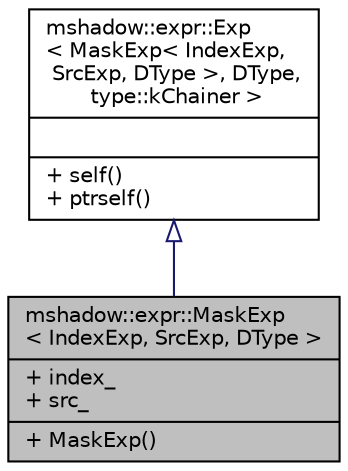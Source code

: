 digraph "mshadow::expr::MaskExp&lt; IndexExp, SrcExp, DType &gt;"
{
 // LATEX_PDF_SIZE
  edge [fontname="Helvetica",fontsize="10",labelfontname="Helvetica",labelfontsize="10"];
  node [fontname="Helvetica",fontsize="10",shape=record];
  Node1 [label="{mshadow::expr::MaskExp\l\< IndexExp, SrcExp, DType \>\n|+ index_\l+ src_\l|+ MaskExp()\l}",height=0.2,width=0.4,color="black", fillcolor="grey75", style="filled", fontcolor="black",tooltip="Broadcast a mask and do element-wise multiplication."];
  Node2 -> Node1 [dir="back",color="midnightblue",fontsize="10",style="solid",arrowtail="onormal",fontname="Helvetica"];
  Node2 [label="{mshadow::expr::Exp\l\< MaskExp\< IndexExp,\l SrcExp, DType \>, DType,\l type::kChainer \>\n||+ self()\l+ ptrself()\l}",height=0.2,width=0.4,color="black", fillcolor="white", style="filled",URL="$structmshadow_1_1expr_1_1Exp.html",tooltip=" "];
}
